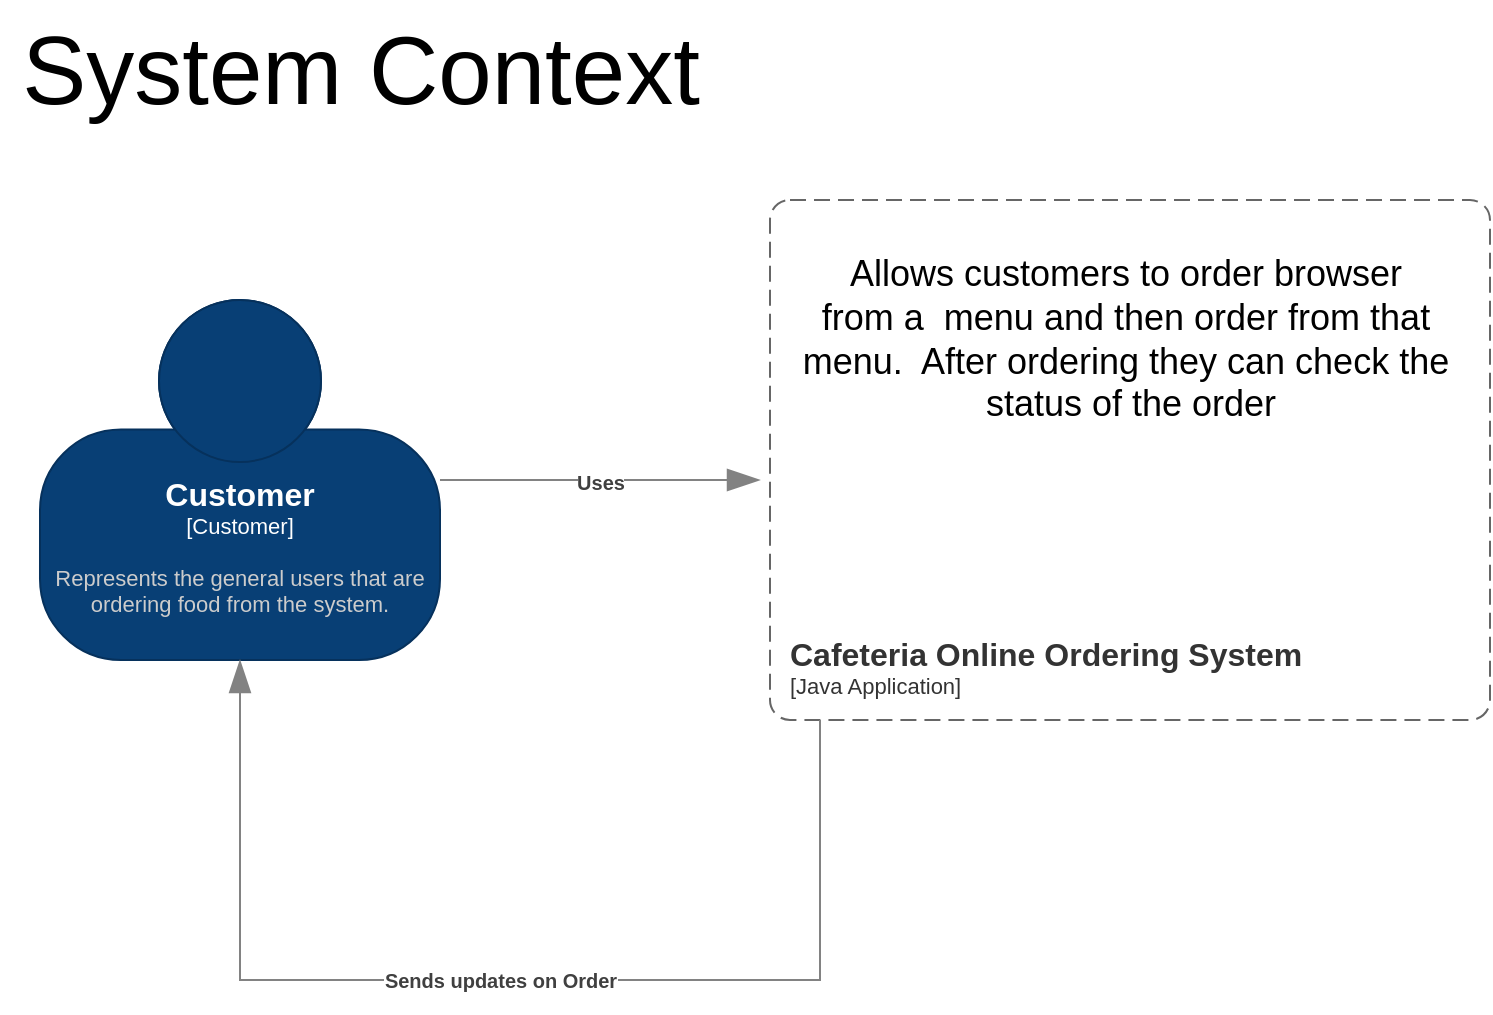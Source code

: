 <mxfile version="24.8.3">
  <diagram name="Page-1" id="XraG_HN0pPZiDX2VNhjl">
    <mxGraphModel dx="1434" dy="754" grid="1" gridSize="10" guides="1" tooltips="1" connect="1" arrows="1" fold="1" page="1" pageScale="1" pageWidth="850" pageHeight="1100" math="0" shadow="0">
      <root>
        <mxCell id="0" />
        <mxCell id="1" parent="0" />
        <object placeholders="1" c4Name="Customer" c4Type="Customer" c4Description="Represents the general users that are ordering food from the system." label="&lt;font style=&quot;font-size: 16px&quot;&gt;&lt;b&gt;%c4Name%&lt;/b&gt;&lt;/font&gt;&lt;div&gt;[%c4Type%]&lt;/div&gt;&lt;br&gt;&lt;div&gt;&lt;font style=&quot;font-size: 11px&quot;&gt;&lt;font color=&quot;#cccccc&quot;&gt;%c4Description%&lt;/font&gt;&lt;/div&gt;" id="WuPUQqQRkVXNCR57Kwva-1">
          <mxCell style="html=1;fontSize=11;dashed=0;whiteSpace=wrap;fillColor=#083F75;strokeColor=#06315C;fontColor=#ffffff;shape=mxgraph.c4.person2;align=center;metaEdit=1;points=[[0.5,0,0],[1,0.5,0],[1,0.75,0],[0.75,1,0],[0.5,1,0],[0.25,1,0],[0,0.75,0],[0,0.5,0]];resizable=0;" vertex="1" parent="1">
            <mxGeometry x="60" y="270" width="200" height="180" as="geometry" />
          </mxCell>
        </object>
        <object placeholders="1" c4Name="Cafeteria Online Ordering System" c4Type="SystemScopeBoundary" c4Application="Java Application" label="&lt;font style=&quot;font-size: 16px&quot;&gt;&lt;b&gt;&lt;div style=&quot;text-align: left&quot;&gt;%c4Name%&lt;/div&gt;&lt;/b&gt;&lt;/font&gt;&lt;div style=&quot;text-align: left&quot;&gt;[%c4Application%]&lt;/div&gt;" c4Description="test" id="WuPUQqQRkVXNCR57Kwva-4">
          <mxCell style="rounded=1;fontSize=11;whiteSpace=wrap;html=1;dashed=1;arcSize=20;fillColor=none;strokeColor=#666666;fontColor=#333333;labelBackgroundColor=none;align=left;verticalAlign=bottom;labelBorderColor=none;spacingTop=0;spacing=10;dashPattern=8 4;metaEdit=1;rotatable=0;perimeter=rectanglePerimeter;noLabel=0;labelPadding=0;allowArrows=0;connectable=0;expand=0;recursiveResize=0;editable=1;pointerEvents=0;absoluteArcSize=1;points=[[0.25,0,0],[0.5,0,0],[0.75,0,0],[1,0.25,0],[1,0.5,0],[1,0.75,0],[0.75,1,0],[0.5,1,0],[0.25,1,0],[0,0.75,0],[0,0.5,0],[0,0.25,0]];" vertex="1" parent="1">
            <mxGeometry x="425" y="220" width="360" height="260" as="geometry" />
          </mxCell>
        </object>
        <object placeholders="1" c4Type="Relationship" c4Description="Uses" label="&lt;div style=&quot;text-align: left&quot;&gt;&lt;div style=&quot;text-align: center&quot;&gt;&lt;b&gt;%c4Description%&lt;/b&gt;&lt;/div&gt;" id="WuPUQqQRkVXNCR57Kwva-5">
          <mxCell style="endArrow=blockThin;html=1;fontSize=10;fontColor=#404040;strokeWidth=1;endFill=1;strokeColor=#828282;elbow=vertical;metaEdit=1;endSize=14;startSize=14;jumpStyle=arc;jumpSize=16;rounded=0;edgeStyle=orthogonalEdgeStyle;" edge="1" parent="1" source="WuPUQqQRkVXNCR57Kwva-1">
            <mxGeometry width="240" relative="1" as="geometry">
              <mxPoint x="250" y="380" as="sourcePoint" />
              <mxPoint x="420" y="360" as="targetPoint" />
            </mxGeometry>
          </mxCell>
        </object>
        <object placeholders="1" c4Type="Relationship" c4Description="Sends updates on Order" label="&lt;div style=&quot;text-align: left&quot;&gt;&lt;div style=&quot;text-align: center&quot;&gt;&lt;b&gt;%c4Description%&lt;/b&gt;&lt;/div&gt;" id="WuPUQqQRkVXNCR57Kwva-6">
          <mxCell style="endArrow=blockThin;html=1;fontSize=10;fontColor=#404040;strokeWidth=1;endFill=1;strokeColor=#828282;elbow=vertical;metaEdit=1;endSize=14;startSize=14;jumpStyle=arc;jumpSize=16;rounded=0;edgeStyle=orthogonalEdgeStyle;entryX=0.5;entryY=1;entryDx=0;entryDy=0;entryPerimeter=0;" edge="1" parent="1" target="WuPUQqQRkVXNCR57Kwva-1">
            <mxGeometry width="240" relative="1" as="geometry">
              <mxPoint x="450" y="480" as="sourcePoint" />
              <mxPoint x="580" y="480" as="targetPoint" />
              <Array as="points">
                <mxPoint x="450" y="480" />
                <mxPoint x="450" y="610" />
                <mxPoint x="160" y="610" />
              </Array>
            </mxGeometry>
          </mxCell>
        </object>
        <mxCell id="WuPUQqQRkVXNCR57Kwva-7" value="&lt;font style=&quot;font-size: 48px;&quot;&gt;System Context&lt;/font&gt;" style="text;html=1;align=center;verticalAlign=middle;resizable=0;points=[];autosize=1;strokeColor=none;fillColor=none;" vertex="1" parent="1">
          <mxGeometry x="40" y="120" width="360" height="70" as="geometry" />
        </mxCell>
        <mxCell id="WuPUQqQRkVXNCR57Kwva-8" value="&lt;div&gt;&lt;font style=&quot;font-size: 18px;&quot;&gt;Allows customers to order browser&amp;nbsp;&lt;/font&gt;&lt;/div&gt;&lt;div&gt;&lt;font style=&quot;font-size: 18px;&quot;&gt;from a&amp;nbsp; menu &lt;/font&gt;&lt;font style=&quot;font-size: 18px;&quot;&gt;and then order from that&amp;nbsp;&lt;/font&gt;&lt;/div&gt;&lt;div&gt;&lt;font style=&quot;font-size: 18px;&quot;&gt;menu.&amp;nbsp; After ordering they can &lt;/font&gt;&lt;font style=&quot;font-size: 18px;&quot;&gt;check the&amp;nbsp;&lt;/font&gt;&lt;/div&gt;&lt;div&gt;&lt;font style=&quot;font-size: 18px;&quot;&gt;status of the order&lt;/font&gt;&lt;/div&gt;" style="text;html=1;align=center;verticalAlign=middle;resizable=0;points=[];autosize=1;strokeColor=none;fillColor=none;" vertex="1" parent="1">
          <mxGeometry x="430" y="240" width="350" height="100" as="geometry" />
        </mxCell>
      </root>
    </mxGraphModel>
  </diagram>
</mxfile>
